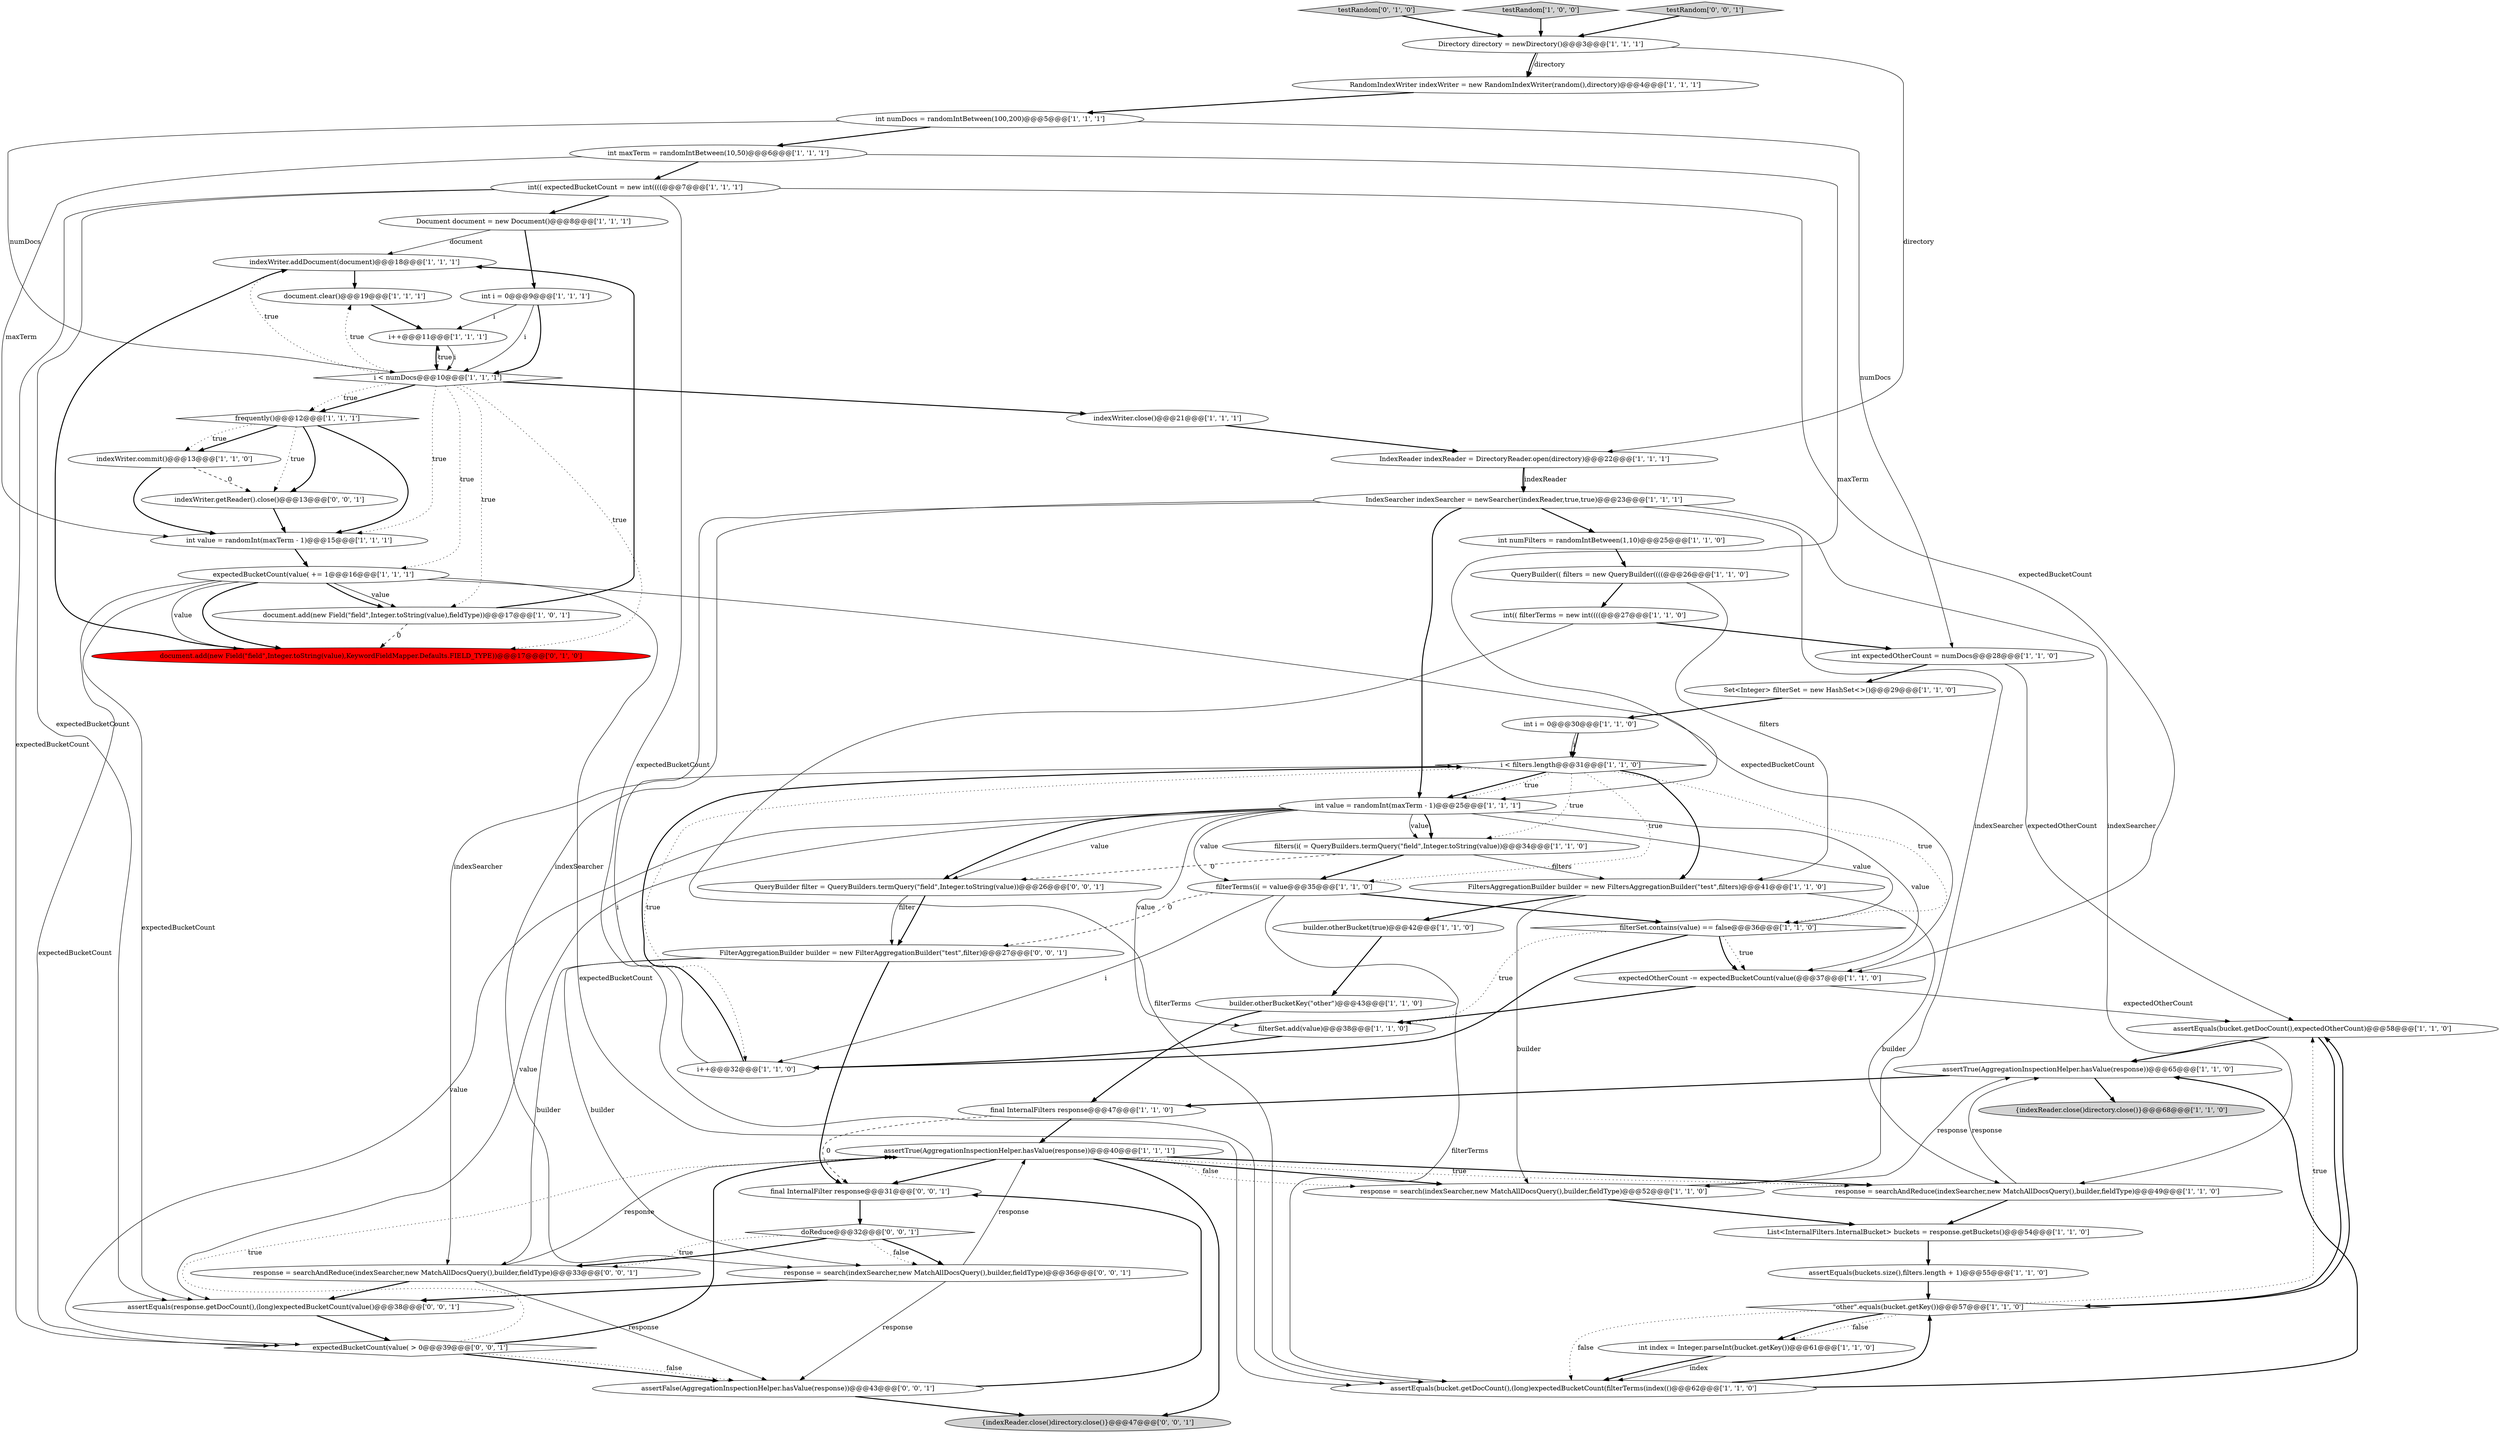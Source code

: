 digraph {
50 [style = filled, label = "testRandom['0', '1', '0']", fillcolor = lightgray, shape = diamond image = "AAA0AAABBB2BBB"];
37 [style = filled, label = "expectedOtherCount -= expectedBucketCount(value(@@@37@@@['1', '1', '0']", fillcolor = white, shape = ellipse image = "AAA0AAABBB1BBB"];
15 [style = filled, label = "response = searchAndReduce(indexSearcher,new MatchAllDocsQuery(),builder,fieldType)@@@49@@@['1', '1', '0']", fillcolor = white, shape = ellipse image = "AAA0AAABBB1BBB"];
31 [style = filled, label = "assertTrue(AggregationInspectionHelper.hasValue(response))@@@65@@@['1', '1', '0']", fillcolor = white, shape = ellipse image = "AAA0AAABBB1BBB"];
16 [style = filled, label = "indexWriter.commit()@@@13@@@['1', '1', '0']", fillcolor = white, shape = ellipse image = "AAA0AAABBB1BBB"];
40 [style = filled, label = "filterSet.contains(value) == false@@@36@@@['1', '1', '0']", fillcolor = white, shape = diamond image = "AAA0AAABBB1BBB"];
45 [style = filled, label = "response = search(indexSearcher,new MatchAllDocsQuery(),builder,fieldType)@@@52@@@['1', '1', '0']", fillcolor = white, shape = ellipse image = "AAA0AAABBB1BBB"];
61 [style = filled, label = "response = search(indexSearcher,new MatchAllDocsQuery(),builder,fieldType)@@@36@@@['0', '0', '1']", fillcolor = white, shape = ellipse image = "AAA0AAABBB3BBB"];
62 [style = filled, label = "doReduce@@@32@@@['0', '0', '1']", fillcolor = white, shape = diamond image = "AAA0AAABBB3BBB"];
47 [style = filled, label = "RandomIndexWriter indexWriter = new RandomIndexWriter(random(),directory)@@@4@@@['1', '1', '1']", fillcolor = white, shape = ellipse image = "AAA0AAABBB1BBB"];
0 [style = filled, label = "{indexReader.close()directory.close()}@@@68@@@['1', '1', '0']", fillcolor = lightgray, shape = ellipse image = "AAA0AAABBB1BBB"];
6 [style = filled, label = "IndexSearcher indexSearcher = newSearcher(indexReader,true,true)@@@23@@@['1', '1', '1']", fillcolor = white, shape = ellipse image = "AAA0AAABBB1BBB"];
33 [style = filled, label = "int value = randomInt(maxTerm - 1)@@@25@@@['1', '1', '1']", fillcolor = white, shape = ellipse image = "AAA0AAABBB1BBB"];
1 [style = filled, label = "int expectedOtherCount = numDocs@@@28@@@['1', '1', '0']", fillcolor = white, shape = ellipse image = "AAA0AAABBB1BBB"];
27 [style = filled, label = "frequently()@@@12@@@['1', '1', '1']", fillcolor = white, shape = diamond image = "AAA0AAABBB1BBB"];
29 [style = filled, label = "testRandom['1', '0', '0']", fillcolor = lightgray, shape = diamond image = "AAA0AAABBB1BBB"];
49 [style = filled, label = "document.add(new Field(\"field\",Integer.toString(value),KeywordFieldMapper.Defaults.FIELD_TYPE))@@@17@@@['0', '1', '0']", fillcolor = red, shape = ellipse image = "AAA1AAABBB2BBB"];
10 [style = filled, label = "i++@@@11@@@['1', '1', '1']", fillcolor = white, shape = ellipse image = "AAA0AAABBB1BBB"];
42 [style = filled, label = "QueryBuilder(( filters = new QueryBuilder((((@@@26@@@['1', '1', '0']", fillcolor = white, shape = ellipse image = "AAA0AAABBB1BBB"];
32 [style = filled, label = "Set<Integer> filterSet = new HashSet<>()@@@29@@@['1', '1', '0']", fillcolor = white, shape = ellipse image = "AAA0AAABBB1BBB"];
5 [style = filled, label = "int numDocs = randomIntBetween(100,200)@@@5@@@['1', '1', '1']", fillcolor = white, shape = ellipse image = "AAA0AAABBB1BBB"];
39 [style = filled, label = "int i = 0@@@30@@@['1', '1', '0']", fillcolor = white, shape = ellipse image = "AAA0AAABBB1BBB"];
46 [style = filled, label = "builder.otherBucket(true)@@@42@@@['1', '1', '0']", fillcolor = white, shape = ellipse image = "AAA0AAABBB1BBB"];
21 [style = filled, label = "IndexReader indexReader = DirectoryReader.open(directory)@@@22@@@['1', '1', '1']", fillcolor = white, shape = ellipse image = "AAA0AAABBB1BBB"];
34 [style = filled, label = "assertTrue(AggregationInspectionHelper.hasValue(response))@@@40@@@['1', '1', '1']", fillcolor = white, shape = ellipse image = "AAA0AAABBB1BBB"];
26 [style = filled, label = "indexWriter.addDocument(document)@@@18@@@['1', '1', '1']", fillcolor = white, shape = ellipse image = "AAA0AAABBB1BBB"];
19 [style = filled, label = "int numFilters = randomIntBetween(1,10)@@@25@@@['1', '1', '0']", fillcolor = white, shape = ellipse image = "AAA0AAABBB1BBB"];
60 [style = filled, label = "FilterAggregationBuilder builder = new FilterAggregationBuilder(\"test\",filter)@@@27@@@['0', '0', '1']", fillcolor = white, shape = ellipse image = "AAA0AAABBB3BBB"];
18 [style = filled, label = "expectedBucketCount(value( += 1@@@16@@@['1', '1', '1']", fillcolor = white, shape = ellipse image = "AAA0AAABBB1BBB"];
9 [style = filled, label = "int index = Integer.parseInt(bucket.getKey())@@@61@@@['1', '1', '0']", fillcolor = white, shape = ellipse image = "AAA0AAABBB1BBB"];
12 [style = filled, label = "indexWriter.close()@@@21@@@['1', '1', '1']", fillcolor = white, shape = ellipse image = "AAA0AAABBB1BBB"];
25 [style = filled, label = "assertEquals(bucket.getDocCount(),expectedOtherCount)@@@58@@@['1', '1', '0']", fillcolor = white, shape = ellipse image = "AAA0AAABBB1BBB"];
35 [style = filled, label = "filters(i( = QueryBuilders.termQuery(\"field\",Integer.toString(value))@@@34@@@['1', '1', '0']", fillcolor = white, shape = ellipse image = "AAA0AAABBB1BBB"];
38 [style = filled, label = "int maxTerm = randomIntBetween(10,50)@@@6@@@['1', '1', '1']", fillcolor = white, shape = ellipse image = "AAA0AAABBB1BBB"];
23 [style = filled, label = "i < filters.length@@@31@@@['1', '1', '0']", fillcolor = white, shape = diamond image = "AAA0AAABBB1BBB"];
22 [style = filled, label = "document.clear()@@@19@@@['1', '1', '1']", fillcolor = white, shape = ellipse image = "AAA0AAABBB1BBB"];
20 [style = filled, label = "List<InternalFilters.InternalBucket> buckets = response.getBuckets()@@@54@@@['1', '1', '0']", fillcolor = white, shape = ellipse image = "AAA0AAABBB1BBB"];
48 [style = filled, label = "int i = 0@@@9@@@['1', '1', '1']", fillcolor = white, shape = ellipse image = "AAA0AAABBB1BBB"];
8 [style = filled, label = "filterSet.add(value)@@@38@@@['1', '1', '0']", fillcolor = white, shape = ellipse image = "AAA0AAABBB1BBB"];
24 [style = filled, label = "assertEquals(buckets.size(),filters.length + 1)@@@55@@@['1', '1', '0']", fillcolor = white, shape = ellipse image = "AAA0AAABBB1BBB"];
13 [style = filled, label = "int(( expectedBucketCount = new int((((@@@7@@@['1', '1', '1']", fillcolor = white, shape = ellipse image = "AAA0AAABBB1BBB"];
56 [style = filled, label = "testRandom['0', '0', '1']", fillcolor = lightgray, shape = diamond image = "AAA0AAABBB3BBB"];
59 [style = filled, label = "final InternalFilter response@@@31@@@['0', '0', '1']", fillcolor = white, shape = ellipse image = "AAA0AAABBB3BBB"];
30 [style = filled, label = "Directory directory = newDirectory()@@@3@@@['1', '1', '1']", fillcolor = white, shape = ellipse image = "AAA0AAABBB1BBB"];
36 [style = filled, label = "builder.otherBucketKey(\"other\")@@@43@@@['1', '1', '0']", fillcolor = white, shape = ellipse image = "AAA0AAABBB1BBB"];
11 [style = filled, label = "int value = randomInt(maxTerm - 1)@@@15@@@['1', '1', '1']", fillcolor = white, shape = ellipse image = "AAA0AAABBB1BBB"];
43 [style = filled, label = "Document document = new Document()@@@8@@@['1', '1', '1']", fillcolor = white, shape = ellipse image = "AAA0AAABBB1BBB"];
3 [style = filled, label = "assertEquals(bucket.getDocCount(),(long)expectedBucketCount(filterTerms(index(()@@@62@@@['1', '1', '0']", fillcolor = white, shape = ellipse image = "AAA0AAABBB1BBB"];
41 [style = filled, label = "int(( filterTerms = new int((((@@@27@@@['1', '1', '0']", fillcolor = white, shape = ellipse image = "AAA0AAABBB1BBB"];
52 [style = filled, label = "expectedBucketCount(value( > 0@@@39@@@['0', '0', '1']", fillcolor = white, shape = diamond image = "AAA0AAABBB3BBB"];
2 [style = filled, label = "final InternalFilters response@@@47@@@['1', '1', '0']", fillcolor = white, shape = ellipse image = "AAA0AAABBB1BBB"];
58 [style = filled, label = "assertEquals(response.getDocCount(),(long)expectedBucketCount(value()@@@38@@@['0', '0', '1']", fillcolor = white, shape = ellipse image = "AAA0AAABBB3BBB"];
4 [style = filled, label = "i < numDocs@@@10@@@['1', '1', '1']", fillcolor = white, shape = diamond image = "AAA0AAABBB1BBB"];
54 [style = filled, label = "{indexReader.close()directory.close()}@@@47@@@['0', '0', '1']", fillcolor = lightgray, shape = ellipse image = "AAA0AAABBB3BBB"];
28 [style = filled, label = "\"other\".equals(bucket.getKey())@@@57@@@['1', '1', '0']", fillcolor = white, shape = diamond image = "AAA0AAABBB1BBB"];
55 [style = filled, label = "response = searchAndReduce(indexSearcher,new MatchAllDocsQuery(),builder,fieldType)@@@33@@@['0', '0', '1']", fillcolor = white, shape = ellipse image = "AAA0AAABBB3BBB"];
44 [style = filled, label = "filterTerms(i( = value@@@35@@@['1', '1', '0']", fillcolor = white, shape = ellipse image = "AAA0AAABBB1BBB"];
7 [style = filled, label = "document.add(new Field(\"field\",Integer.toString(value),fieldType))@@@17@@@['1', '0', '1']", fillcolor = white, shape = ellipse image = "AAA0AAABBB1BBB"];
14 [style = filled, label = "FiltersAggregationBuilder builder = new FiltersAggregationBuilder(\"test\",filters)@@@41@@@['1', '1', '0']", fillcolor = white, shape = ellipse image = "AAA0AAABBB1BBB"];
57 [style = filled, label = "QueryBuilder filter = QueryBuilders.termQuery(\"field\",Integer.toString(value))@@@26@@@['0', '0', '1']", fillcolor = white, shape = ellipse image = "AAA0AAABBB3BBB"];
51 [style = filled, label = "indexWriter.getReader().close()@@@13@@@['0', '0', '1']", fillcolor = white, shape = ellipse image = "AAA0AAABBB3BBB"];
17 [style = filled, label = "i++@@@32@@@['1', '1', '0']", fillcolor = white, shape = ellipse image = "AAA0AAABBB1BBB"];
53 [style = filled, label = "assertFalse(AggregationInspectionHelper.hasValue(response))@@@43@@@['0', '0', '1']", fillcolor = white, shape = ellipse image = "AAA0AAABBB3BBB"];
41->3 [style = solid, label="filterTerms"];
4->18 [style = dotted, label="true"];
42->41 [style = bold, label=""];
56->30 [style = bold, label=""];
29->30 [style = bold, label=""];
6->15 [style = solid, label="indexSearcher"];
55->34 [style = solid, label="response"];
28->25 [style = dotted, label="true"];
48->4 [style = bold, label=""];
62->61 [style = bold, label=""];
7->49 [style = dashed, label="0"];
34->15 [style = bold, label=""];
4->7 [style = dotted, label="true"];
28->9 [style = bold, label=""];
59->62 [style = bold, label=""];
13->58 [style = solid, label="expectedBucketCount"];
13->52 [style = solid, label="expectedBucketCount"];
62->55 [style = bold, label=""];
18->49 [style = solid, label="value"];
53->54 [style = bold, label=""];
40->37 [style = dotted, label="true"];
33->44 [style = solid, label="value"];
5->38 [style = bold, label=""];
26->22 [style = bold, label=""];
61->53 [style = solid, label="response"];
45->31 [style = solid, label="response"];
7->26 [style = bold, label=""];
25->31 [style = bold, label=""];
33->37 [style = solid, label="value"];
18->49 [style = bold, label=""];
48->10 [style = solid, label="i"];
23->33 [style = bold, label=""];
23->44 [style = dotted, label="true"];
1->25 [style = solid, label="expectedOtherCount"];
43->26 [style = solid, label="document"];
39->23 [style = solid, label="i"];
36->2 [style = bold, label=""];
15->20 [style = bold, label=""];
39->23 [style = bold, label=""];
14->46 [style = bold, label=""];
28->25 [style = bold, label=""];
27->51 [style = bold, label=""];
14->45 [style = solid, label="builder"];
23->17 [style = dotted, label="true"];
33->40 [style = solid, label="value"];
51->11 [style = bold, label=""];
6->55 [style = solid, label="indexSearcher"];
40->37 [style = bold, label=""];
33->8 [style = solid, label="value"];
33->52 [style = solid, label="value"];
19->42 [style = bold, label=""];
5->1 [style = solid, label="numDocs"];
24->28 [style = bold, label=""];
18->52 [style = solid, label="expectedBucketCount"];
25->28 [style = bold, label=""];
35->44 [style = bold, label=""];
12->21 [style = bold, label=""];
50->30 [style = bold, label=""];
2->34 [style = bold, label=""];
30->21 [style = solid, label="directory"];
34->54 [style = bold, label=""];
46->36 [style = bold, label=""];
57->60 [style = bold, label=""];
31->2 [style = bold, label=""];
40->8 [style = dotted, label="true"];
42->14 [style = solid, label="filters"];
33->35 [style = solid, label="value"];
27->16 [style = bold, label=""];
18->7 [style = solid, label="value"];
60->61 [style = solid, label="builder"];
11->18 [style = bold, label=""];
18->37 [style = solid, label="expectedBucketCount"];
16->51 [style = dashed, label="0"];
23->40 [style = dotted, label="true"];
23->14 [style = bold, label=""];
44->60 [style = dashed, label="0"];
8->17 [style = bold, label=""];
21->6 [style = solid, label="indexReader"];
13->3 [style = solid, label="expectedBucketCount"];
30->47 [style = solid, label="directory"];
34->59 [style = bold, label=""];
27->11 [style = bold, label=""];
4->22 [style = dotted, label="true"];
13->43 [style = bold, label=""];
40->17 [style = bold, label=""];
57->60 [style = solid, label="filter"];
1->32 [style = bold, label=""];
2->59 [style = dashed, label="0"];
34->45 [style = dotted, label="false"];
48->4 [style = solid, label="i"];
30->47 [style = bold, label=""];
23->33 [style = dotted, label="true"];
18->7 [style = bold, label=""];
4->26 [style = dotted, label="true"];
62->55 [style = dotted, label="true"];
28->3 [style = dotted, label="false"];
17->23 [style = solid, label="i"];
4->10 [style = dotted, label="true"];
31->0 [style = bold, label=""];
6->45 [style = solid, label="indexSearcher"];
44->17 [style = solid, label="i"];
4->11 [style = dotted, label="true"];
18->58 [style = solid, label="expectedBucketCount"];
45->20 [style = bold, label=""];
33->57 [style = bold, label=""];
17->23 [style = bold, label=""];
33->58 [style = solid, label="value"];
60->55 [style = solid, label="builder"];
3->28 [style = bold, label=""];
6->61 [style = solid, label="indexSearcher"];
28->9 [style = dotted, label="false"];
6->33 [style = bold, label=""];
34->15 [style = dotted, label="true"];
47->5 [style = bold, label=""];
22->10 [style = bold, label=""];
5->4 [style = solid, label="numDocs"];
23->35 [style = dotted, label="true"];
62->61 [style = dotted, label="false"];
4->12 [style = bold, label=""];
9->3 [style = bold, label=""];
32->39 [style = bold, label=""];
37->8 [style = bold, label=""];
44->3 [style = solid, label="filterTerms"];
27->51 [style = dotted, label="true"];
33->57 [style = solid, label="value"];
38->33 [style = solid, label="maxTerm"];
27->16 [style = dotted, label="true"];
33->35 [style = bold, label=""];
37->25 [style = solid, label="expectedOtherCount"];
16->11 [style = bold, label=""];
52->53 [style = bold, label=""];
21->6 [style = bold, label=""];
52->34 [style = dotted, label="true"];
3->31 [style = bold, label=""];
34->45 [style = bold, label=""];
43->48 [style = bold, label=""];
44->40 [style = bold, label=""];
6->19 [style = bold, label=""];
10->4 [style = solid, label="i"];
61->34 [style = solid, label="response"];
41->1 [style = bold, label=""];
60->59 [style = bold, label=""];
61->58 [style = bold, label=""];
52->34 [style = bold, label=""];
35->57 [style = dashed, label="0"];
13->37 [style = solid, label="expectedBucketCount"];
14->15 [style = solid, label="builder"];
35->14 [style = solid, label="filters"];
38->11 [style = solid, label="maxTerm"];
4->49 [style = dotted, label="true"];
55->53 [style = solid, label="response"];
53->59 [style = bold, label=""];
18->3 [style = solid, label="expectedBucketCount"];
4->27 [style = bold, label=""];
4->27 [style = dotted, label="true"];
10->4 [style = bold, label=""];
58->52 [style = bold, label=""];
49->26 [style = bold, label=""];
9->3 [style = solid, label="index"];
20->24 [style = bold, label=""];
38->13 [style = bold, label=""];
52->53 [style = dotted, label="false"];
55->58 [style = bold, label=""];
15->31 [style = solid, label="response"];
}
